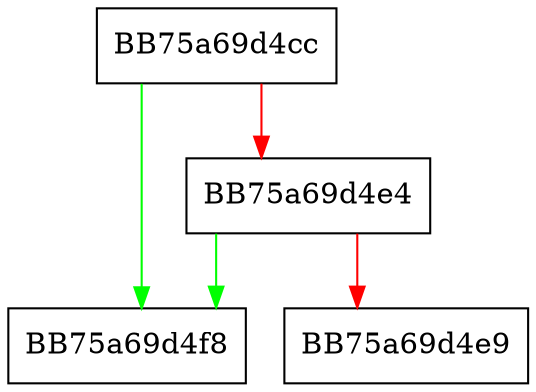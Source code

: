 digraph ZSTD_cwksp_reserve_internal {
  node [shape="box"];
  graph [splines=ortho];
  BB75a69d4cc -> BB75a69d4f8 [color="green"];
  BB75a69d4cc -> BB75a69d4e4 [color="red"];
  BB75a69d4e4 -> BB75a69d4f8 [color="green"];
  BB75a69d4e4 -> BB75a69d4e9 [color="red"];
}